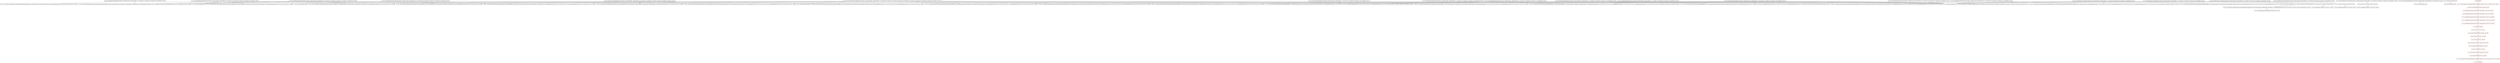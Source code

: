 digraph "DFG for 'test_1' function" {
	node_0000[shape=record, label="0:  %1 = alloca %class.InitInstr, align 1"]
	node_0001[shape=record, label="1:  %2 = alloca %class.LoadInstr, align 1"]
	node_0002[shape=record, label="2:  %3 = alloca %class.StoreInstr, align 1"]
	node_0003[shape=record, label="3:  %4 = alloca %class.GemmInstr, align 1"]
	node_0004[shape=record, label="4:  %5 = alloca %class.VectorInstr, align 1"]
	node_0005[shape=record, label="5:  %6 = alloca [8 x double], align 16"]
	node_0006[shape=record, label="6:  %7 = tail call i32 @puts(i8* nonnull dereferenceable(1) getelementptr inbounds ([9 x i8], [9 x i8]* @str, i64 0, i64 0)), !dbg !376", color=red]
	node_0007[shape=record, label="7:  tail call void @_Z18reg2simd_start_seti(i32 noundef 0), !dbg !378", color=red]
	node_0008[shape=record, label="8:  %8 = getelementptr inbounds %class.InitInstr, %class.InitInstr* %1, i64 0, i32 0, !dbg !379", color=red]
	node_0009[shape=record, label="9:  %9 = getelementptr inbounds %class.LoadInstr, %class.LoadInstr* %2, i64 0, i32 0, !dbg !381", color=red]
	node_0010[shape=record, label="10:  %10 = getelementptr inbounds %class.StoreInstr, %class.StoreInstr* %3, i64 0, i32 0, !dbg !383", color=red]
	node_0011[shape=record, label="11:  %11 = getelementptr inbounds %class.GemmInstr, %class.GemmInstr* %4, i64 0, i32 0, !dbg !385", color=red]
	node_0012[shape=record, label="12:  %12 = getelementptr inbounds %class.VectorInstr, %class.VectorInstr* %5, i64 0, i32 0, !dbg !387", color=red]
	node_0013[shape=record, label="13:  %13 = tail call noundef i32 @_ZN19Simdcore_param_type6mallocEPKcS1_S1_iii(%class.Simdcore_param_type* noundef nonnull align 1 dereferenceable(1) @Simdcore_param, i8* noundef getelementptr inbounds ([5 x i8], [5 x i8]* @.str.1, i64 0, i64 0), i8* noundef getelementptr inbounds ([5 x i8], [5 x i8]* @.str.2, i64 0, i64 0), i8* noundef getelementptr inbounds ([7 x i8], [7 x i8]* @.str.3, i64 0, i64 0), i32 noundef 600, i32 noundef 1204, i32 noundef 128), !dbg !389"]
	node_0014[shape=record, label="14:  %14 = tail call noundef i32 @_ZN19Simdcore_param_type17get_arranged_addrEPKc(%class.Simdcore_param_type* noundef nonnull align 1 dereferenceable(1) @Simdcore_param, i8* noundef getelementptr inbounds ([5 x i8], [5 x i8]* @.str.2, i64 0, i64 0)), !dbg !390"]
	node_0015[shape=record, label="15:  %15 = tail call noundef i32 @_ZN19Simdcore_param_type6mallocEPKcS1_S1_iii(%class.Simdcore_param_type* noundef nonnull align 1 dereferenceable(1) @Simdcore_param, i8* noundef getelementptr inbounds ([5 x i8], [5 x i8]* @.str.1, i64 0, i64 0), i8* noundef getelementptr inbounds ([4 x i8], [4 x i8]* @.str.4, i64 0, i64 0), i8* noundef getelementptr inbounds ([7 x i8], [7 x i8]* @.str.3, i64 0, i64 0), i32 noundef 1, i32 noundef 400, i32 noundef 768), !dbg !391"]
	node_0016[shape=record, label="16:  %16 = tail call noundef i32 @_ZN19Simdcore_param_type17get_arranged_addrEPKc(%class.Simdcore_param_type* noundef nonnull align 1 dereferenceable(1) @Simdcore_param, i8* noundef getelementptr inbounds ([4 x i8], [4 x i8]* @.str.4, i64 0, i64 0)), !dbg !392"]
	node_0017[shape=record, label="17:  %17 = tail call noundef i32 @_ZN19Simdcore_param_type6mallocEPKcS1_S1_iii(%class.Simdcore_param_type* noundef nonnull align 1 dereferenceable(1) @Simdcore_param, i8* noundef getelementptr inbounds ([5 x i8], [5 x i8]* @.str.1, i64 0, i64 0), i8* noundef getelementptr inbounds ([5 x i8], [5 x i8]* @.str.5, i64 0, i64 0), i8* noundef getelementptr inbounds ([7 x i8], [7 x i8]* @.str.3, i64 0, i64 0), i32 noundef 1, i32 noundef 1, i32 noundef 100), !dbg !393"]
	node_0018[shape=record, label="18:  %18 = tail call noundef i32 @_ZN19Simdcore_param_type17get_arranged_addrEPKc(%class.Simdcore_param_type* noundef nonnull align 1 dereferenceable(1) @Simdcore_param, i8* noundef getelementptr inbounds ([5 x i8], [5 x i8]* @.str.5, i64 0, i64 0)), !dbg !394"]
	node_0019[shape=record, label="19:  %19 = tail call noundef i32 @_ZN19Simdcore_param_type6mallocEPKcS1_S1_iii(%class.Simdcore_param_type* noundef nonnull align 1 dereferenceable(1) @Simdcore_param, i8* noundef getelementptr inbounds ([5 x i8], [5 x i8]* @.str.1, i64 0, i64 0), i8* noundef getelementptr inbounds ([5 x i8], [5 x i8]* @.str.6, i64 0, i64 0), i8* noundef getelementptr inbounds ([7 x i8], [7 x i8]* @.str.3, i64 0, i64 0), i32 noundef 300, i32 noundef 400, i32 noundef 100), !dbg !395"]
	node_0020[shape=record, label="20:  %20 = tail call noundef i32 @_ZN19Simdcore_param_type17get_arranged_addrEPKc(%class.Simdcore_param_type* noundef nonnull align 1 dereferenceable(1) @Simdcore_param, i8* noundef getelementptr inbounds ([5 x i8], [5 x i8]* @.str.6, i64 0, i64 0)), !dbg !396"]
	node_0021[shape=record, label="21:  %21 = bitcast [8 x double]* %6 to i8*"]
	node_0022[shape=record, label="22:  %22 = getelementptr inbounds [8 x double], [8 x double]* %6, i64 0, i64 0"]
	node_0023[shape=record, label="23:  br label %23, !dbg !398", color=red]
	node_0024[shape=record, label="24:  %24 = phi i32 [ 0, %0 ], [ %45, %23 ]", color=red]
	node_0025[shape=record, label="25:  call void @_Z12SIMDLOOP_TAGi(i32 noundef 1), !dbg !399", color=red]
	node_0026[shape=record, label="26:  %25 = call noundef i32 @_ZN15Pack_param_type9settensorEPKc(%class.Pack_param_type* noundef nonnull align 1 dereferenceable(1) @Pack_param, i8* noundef getelementptr inbounds ([8 x i8], [8 x i8]* @.str.7, i64 0, i64 0)), !dbg !400"]
	node_0027[shape=record, label="27:  %26 = call noundef i32 @_ZN19Simdcore_param_type23get_arranged_config_selEPKcS1_(%class.Simdcore_param_type* noundef nonnull align 1 dereferenceable(1) @Simdcore_param, i8* noundef getelementptr inbounds ([10 x i8], [10 x i8]* @.str.8, i64 0, i64 0), i8* noundef getelementptr inbounds ([5 x i8], [5 x i8]* @.str.9, i64 0, i64 0)), !dbg !402"]
	node_0028[shape=record, label="28:  call void @_ZN9InitInstr8loadinitEiiii(%class.InitInstr* noundef nonnull align 1 dereferenceable(1) %1, i32 noundef 102, i32 noundef %25, i32 noundef %26, i32 noundef 65535), !dbg !403"]
	node_0029[shape=record, label="29:  %27 = call noundef i32 @_ZN19Simdcore_param_type23get_arranged_config_selEPKcS1_(%class.Simdcore_param_type* noundef nonnull align 1 dereferenceable(1) @Simdcore_param, i8* noundef getelementptr inbounds ([5 x i8], [5 x i8]* @.str.2, i64 0, i64 0), i8* noundef getelementptr inbounds ([5 x i8], [5 x i8]* @.str.9, i64 0, i64 0)), !dbg !404"]
	node_0030[shape=record, label="30:  call void @_ZN9InitInstr8loadinitEiiii(%class.InitInstr* noundef nonnull align 1 dereferenceable(1) %1, i32 noundef 104, i32 noundef %27, i32 noundef %13, i32 noundef 65535), !dbg !405"]
	node_0031[shape=record, label="31:  call void @_ZN9LoadInstr9settensorEiiiii(%class.LoadInstr* noundef nonnull align 1 dereferenceable(1) %2, i32 noundef 105, i32 noundef 123, i32 noundef %14, i32 noundef %27, i32 noundef %26), !dbg !406"]
	node_0032[shape=record, label="32:  %28 = call noundef i32 @_ZN19Simdcore_param_type23get_arranged_config_selEPKcS1_(%class.Simdcore_param_type* noundef nonnull align 1 dereferenceable(1) @Simdcore_param, i8* noundef getelementptr inbounds ([4 x i8], [4 x i8]* @.str.4, i64 0, i64 0), i8* noundef getelementptr inbounds ([5 x i8], [5 x i8]* @.str.9, i64 0, i64 0)), !dbg !407"]
	node_0033[shape=record, label="33:  call void @_ZN9InitInstr8loadinitEiiii(%class.InitInstr* noundef nonnull align 1 dereferenceable(1) %1, i32 noundef 108, i32 noundef %28, i32 noundef %15, i32 noundef 65535), !dbg !408"]
	node_0034[shape=record, label="34:  call void @_ZN9LoadInstr9settensorEiiiii(%class.LoadInstr* noundef nonnull align 1 dereferenceable(1) %2, i32 noundef 109, i32 noundef 456, i32 noundef %16, i32 noundef %28, i32 noundef %26), !dbg !409"]
	node_0035[shape=record, label="35:  %29 = call noundef i32 @_ZN19Simdcore_param_type23get_arranged_config_selEPKcS1_(%class.Simdcore_param_type* noundef nonnull align 1 dereferenceable(1) @Simdcore_param, i8* noundef getelementptr inbounds ([5 x i8], [5 x i8]* @.str.5, i64 0, i64 0), i8* noundef getelementptr inbounds ([5 x i8], [5 x i8]* @.str.9, i64 0, i64 0)), !dbg !410"]
	node_0036[shape=record, label="36:  call void @_ZN9InitInstr8loadinitEiiii(%class.InitInstr* noundef nonnull align 1 dereferenceable(1) %1, i32 noundef 112, i32 noundef %29, i32 noundef %17, i32 noundef 65535), !dbg !411"]
	node_0037[shape=record, label="37:  call void @_ZN9LoadInstr9settensorEiiiii(%class.LoadInstr* noundef nonnull align 1 dereferenceable(1) %2, i32 noundef 113, i32 noundef 789, i32 noundef %18, i32 noundef %29, i32 noundef %26), !dbg !412"]
	node_0038[shape=record, label="38:  %30 = call noundef i32 @_ZN15Pack_param_type4convEiiii(%class.Pack_param_type* noundef nonnull align 1 dereferenceable(1) @Pack_param, i32 noundef 2, i32 noundef 3, i32 noundef 3, i32 noundef 5), !dbg !413"]
	node_0039[shape=record, label="39:  %31 = call noundef i32 @_ZN19Simdcore_param_type23get_arranged_config_selEPKcS1_(%class.Simdcore_param_type* noundef nonnull align 1 dereferenceable(1) @Simdcore_param, i8* noundef getelementptr inbounds ([10 x i8], [10 x i8]* @.str.10, i64 0, i64 0), i8* noundef getelementptr inbounds ([5 x i8], [5 x i8]* @.str.11, i64 0, i64 0)), !dbg !414"]
	node_0040[shape=record, label="40:  call void @_ZN9InitInstr8gemminitEiiii(%class.InitInstr* noundef nonnull align 1 dereferenceable(1) %1, i32 noundef 117, i32 noundef %31, i32 noundef %30, i32 noundef 65535), !dbg !415"]
	node_0041[shape=record, label="41:  %32 = call noundef i32 @_ZN19Simdcore_param_type23get_arranged_config_selEPKcS1_(%class.Simdcore_param_type* noundef nonnull align 1 dereferenceable(1) @Simdcore_param, i8* noundef getelementptr inbounds ([5 x i8], [5 x i8]* @.str.2, i64 0, i64 0), i8* noundef getelementptr inbounds ([5 x i8], [5 x i8]* @.str.11, i64 0, i64 0)), !dbg !416"]
	node_0042[shape=record, label="42:  call void @_ZN9InitInstr8gemminitEiiii(%class.InitInstr* noundef nonnull align 1 dereferenceable(1) %1, i32 noundef 119, i32 noundef %32, i32 noundef %13, i32 noundef 65535), !dbg !417"]
	node_0043[shape=record, label="43:  %33 = call noundef i32 @_ZN19Simdcore_param_type23get_arranged_config_selEPKcS1_(%class.Simdcore_param_type* noundef nonnull align 1 dereferenceable(1) @Simdcore_param, i8* noundef getelementptr inbounds ([4 x i8], [4 x i8]* @.str.4, i64 0, i64 0), i8* noundef getelementptr inbounds ([5 x i8], [5 x i8]* @.str.11, i64 0, i64 0)), !dbg !418"]
	node_0044[shape=record, label="44:  call void @_ZN9InitInstr8gemminitEiiii(%class.InitInstr* noundef nonnull align 1 dereferenceable(1) %1, i32 noundef 121, i32 noundef %33, i32 noundef %15, i32 noundef 65535), !dbg !419"]
	node_0045[shape=record, label="45:  %34 = call noundef i32 @_ZN19Simdcore_param_type23get_arranged_config_selEPKcS1_(%class.Simdcore_param_type* noundef nonnull align 1 dereferenceable(1) @Simdcore_param, i8* noundef getelementptr inbounds ([5 x i8], [5 x i8]* @.str.5, i64 0, i64 0), i8* noundef getelementptr inbounds ([5 x i8], [5 x i8]* @.str.11, i64 0, i64 0)), !dbg !420"]
	node_0046[shape=record, label="46:  call void @_ZN9InitInstr8gemminitEiiii(%class.InitInstr* noundef nonnull align 1 dereferenceable(1) %1, i32 noundef 123, i32 noundef %34, i32 noundef %17, i32 noundef 65535), !dbg !421"]
	node_0047[shape=record, label="47:  %35 = call noundef i32 @_ZN19Simdcore_param_type23get_arranged_config_selEPKcS1_(%class.Simdcore_param_type* noundef nonnull align 1 dereferenceable(1) @Simdcore_param, i8* noundef getelementptr inbounds ([5 x i8], [5 x i8]* @.str.6, i64 0, i64 0), i8* noundef getelementptr inbounds ([5 x i8], [5 x i8]* @.str.11, i64 0, i64 0)), !dbg !422"]
	node_0048[shape=record, label="48:  call void @_ZN9InitInstr8gemminitEiiii(%class.InitInstr* noundef nonnull align 1 dereferenceable(1) %1, i32 noundef 125, i32 noundef %35, i32 noundef %19, i32 noundef 65535), !dbg !423"]
	node_0049[shape=record, label="49:  call void @_ZN9GemmInstr6conv2dEiiiiiiiiii(%class.GemmInstr* noundef nonnull align 1 dereferenceable(1) %4, i32 noundef 126, i32 noundef %14, i32 noundef %16, i32 noundef %18, i32 noundef %20, i32 noundef %32, i32 noundef %33, i32 noundef %34, i32 noundef %35, i32 noundef %31), !dbg !424"]
	node_0050[shape=record, label="50:  %36 = call noundef i32* @_ZN15Pack_param_type6vectorEPKcPd(%class.Pack_param_type* noundef nonnull align 1 dereferenceable(1) @Pack_param, i8* noundef getelementptr inbounds ([6 x i8], [6 x i8]* @.str.12, i64 0, i64 0), double* noundef nonnull %22), !dbg !427"]
	node_0051[shape=record, label="51:  %37 = load i32, i32* %36, align 4, !dbg !428, !tbaa !429"]
	node_0052[shape=record, label="52:  call void @_ZN9InitInstr10vectorinitEiiii(%class.InitInstr* noundef nonnull align 1 dereferenceable(1) %1, i32 noundef 131, i32 noundef 0, i32 noundef %37, i32 noundef 65535), !dbg !433"]
	node_0053[shape=record, label="53:  %38 = getelementptr inbounds i32, i32* %36, i64 1, !dbg !434"]
	node_0054[shape=record, label="54:  %39 = load i32, i32* %38, align 4, !dbg !435, !tbaa !429"]
	node_0055[shape=record, label="55:  call void @_ZN9InitInstr10vectorinitEiiii(%class.InitInstr* noundef nonnull align 1 dereferenceable(1) %1, i32 noundef 132, i32 noundef 1, i32 noundef %39, i32 noundef 65535), !dbg !436"]
	node_0056[shape=record, label="56:  %40 = getelementptr inbounds i32, i32* %36, i64 2, !dbg !437"]
	node_0057[shape=record, label="57:  %41 = load i32, i32* %40, align 4, !dbg !438, !tbaa !429"]
	node_0058[shape=record, label="58:  call void @_ZN9InitInstr10vectorinitEiiii(%class.InitInstr* noundef nonnull align 1 dereferenceable(1) %1, i32 noundef 133, i32 noundef 2, i32 noundef %41, i32 noundef 65535), !dbg !439"]
	node_0059[shape=record, label="59:  %42 = getelementptr inbounds i32, i32* %36, i64 3, !dbg !440"]
	node_0060[shape=record, label="60:  %43 = load i32, i32* %42, align 4, !dbg !441, !tbaa !429"]
	node_0061[shape=record, label="61:  call void @_ZN9InitInstr10vectorinitEiiii(%class.InitInstr* noundef nonnull align 1 dereferenceable(1) %1, i32 noundef 134, i32 noundef 3, i32 noundef %43, i32 noundef 65535), !dbg !442"]
	node_0062[shape=record, label="62:  %44 = call noundef i32 @_ZN19Simdcore_param_type23get_arranged_config_selEPKcS1_(%class.Simdcore_param_type* noundef nonnull align 1 dereferenceable(1) @Simdcore_param, i8* noundef getelementptr inbounds ([5 x i8], [5 x i8]* @.str.6, i64 0, i64 0), i8* noundef getelementptr inbounds ([7 x i8], [7 x i8]* @.str.13, i64 0, i64 0)), !dbg !443"]
	node_0063[shape=record, label="63:  call void @_ZN9InitInstr10vectorinitEiiii(%class.InitInstr* noundef nonnull align 1 dereferenceable(1) %1, i32 noundef 136, i32 noundef %44, i32 noundef %19, i32 noundef 65535), !dbg !444"]
	node_0064[shape=record, label="64:  call void @_ZN11VectorInstr5log2xEiiiiii(%class.VectorInstr* noundef nonnull align 1 dereferenceable(1) %5, i32 noundef 137, i32 noundef %20, i32 noundef 0, i32 noundef 0, i32 noundef %20, i32 noundef 0), !dbg !445"]
	node_0065[shape=record, label="65:  call void @_ZN10StoreInstr6finishEi(%class.StoreInstr* noundef nonnull align 1 dereferenceable(1) %3, i32 noundef 139), !dbg !446"]
	node_0066[shape=record, label="66:  %45 = add nuw nsw i32 %24, 1, !dbg !448", color=red]
	node_0067[shape=record, label="67:  %46 = icmp eq i32 %45, 8, !dbg !449", color=red]
	node_0068[shape=record, label="68:  br i1 %46, label %47, label %23, !dbg !398, !llvm.loop !450", color=red]
	node_0069[shape=record, label="69:  %48 = call noundef i32 @_Z10detect_irqv(), !dbg !454", color=red]
	node_0070[shape=record, label="70:  %49 = icmp eq i32 %48, 0, !dbg !455", color=red]
	node_0071[shape=record, label="71:  br i1 %49, label %47, label %50, !dbg !456, !llvm.loop !457", color=red]
	node_0072[shape=record, label="72:  call void @_Z18reg2simd_start_clrv(), !dbg !459", color=red]
	node_0073[shape=record, label="73:  %51 = call i32 @puts(i8* nonnull dereferenceable(1) getelementptr inbounds ([10 x i8], [10 x i8]* @str.15, i64 0, i64 0)), !dbg !460", color=red]
	node_0074[shape=ellipse, label="74:  ret i32 0, !dbg !462", color=red]
no_link[shape=ellipse, label="NO-LINK-NOTES", color=red]
	no_link -> node_0006
	node_0006 -> node_0007
	node_0007 -> node_0008
	node_0008 -> node_0009
	node_0009 -> node_0010
	node_0010 -> node_0011
	node_0011 -> node_0012
	node_0012 -> node_0023
	node_0023 -> node_0024
	node_0024 -> node_0025
	node_0025 -> node_0066
	node_0066 -> node_0067
	node_0067 -> node_0068
	node_0068 -> node_0069
	node_0069 -> node_0070
	node_0070 -> node_0071
	node_0071 -> node_0072
	node_0072 -> node_0073
	node_0073 -> node_0074
	node_0021 -> node_0005
	node_0028 -> node_0000
	node_0028 -> node_0026
	node_0028 -> node_0027
	node_0030 -> node_0000
	node_0030 -> node_0029
	node_0030 -> node_0013
	node_0031 -> node_0001
	node_0031 -> node_0014
	node_0031 -> node_0029
	node_0031 -> node_0027
	node_0033 -> node_0000
	node_0033 -> node_0032
	node_0033 -> node_0015
	node_0034 -> node_0001
	node_0034 -> node_0016
	node_0034 -> node_0032
	node_0034 -> node_0027
	node_0036 -> node_0000
	node_0036 -> node_0035
	node_0036 -> node_0017
	node_0037 -> node_0001
	node_0037 -> node_0018
	node_0037 -> node_0035
	node_0037 -> node_0027
	node_0040 -> node_0000
	node_0040 -> node_0039
	node_0040 -> node_0038
	node_0042 -> node_0000
	node_0042 -> node_0041
	node_0042 -> node_0013
	node_0044 -> node_0000
	node_0044 -> node_0043
	node_0044 -> node_0015
	node_0046 -> node_0000
	node_0046 -> node_0045
	node_0046 -> node_0017
	node_0048 -> node_0000
	node_0048 -> node_0047
	node_0048 -> node_0019
	node_0049 -> node_0003
	node_0049 -> node_0014
	node_0049 -> node_0016
	node_0049 -> node_0018
	node_0049 -> node_0020
	node_0049 -> node_0041
	node_0049 -> node_0043
	node_0049 -> node_0045
	node_0049 -> node_0047
	node_0049 -> node_0039
	node_0050 -> node_0022
	node_0051 -> node_0050
	node_0052 -> node_0000
	node_0052 -> node_0051
	node_0054 -> node_0053
	node_0055 -> node_0000
	node_0055 -> node_0054
	node_0057 -> node_0056
	node_0058 -> node_0000
	node_0058 -> node_0057
	node_0060 -> node_0059
	node_0061 -> node_0000
	node_0061 -> node_0060
	node_0063 -> node_0000
	node_0063 -> node_0062
	node_0063 -> node_0019
	node_0064 -> node_0004
	node_0064 -> node_0020
	node_0064 -> node_0020
	node_0065 -> node_0002
}

